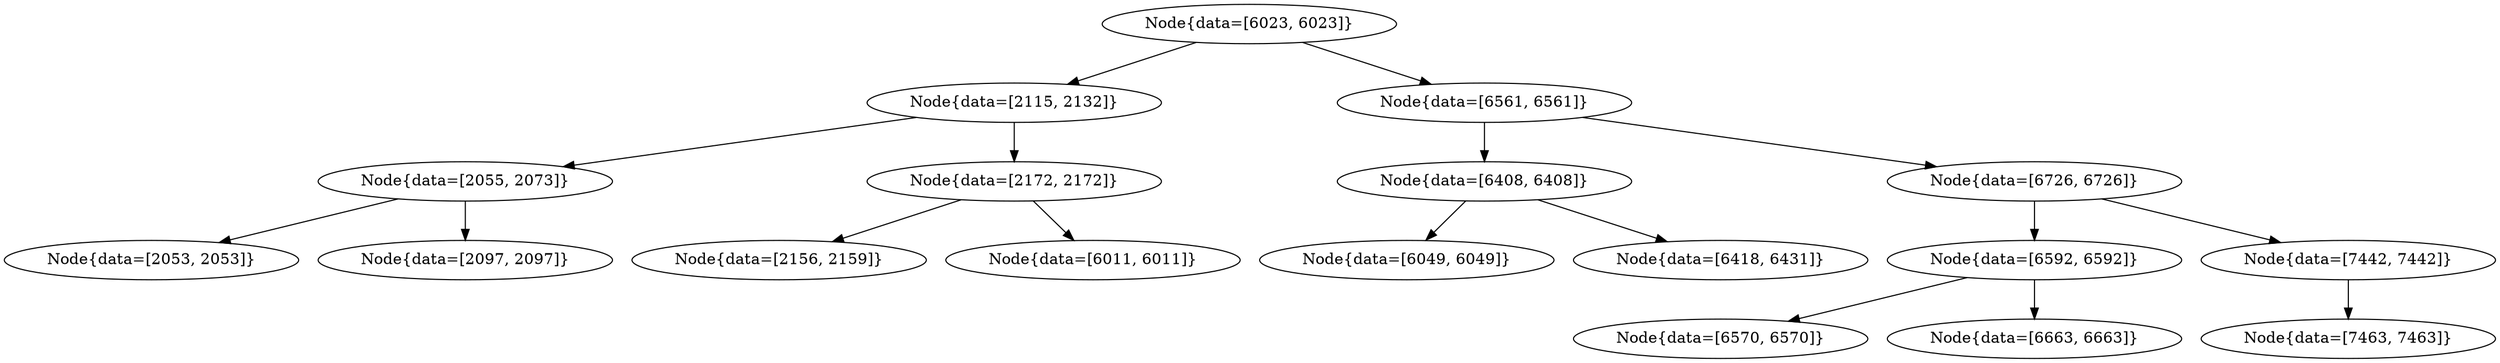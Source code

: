 digraph G{
1290258 [label="Node{data=[6023, 6023]}"]
1290258 -> 793414138
793414138 [label="Node{data=[2115, 2132]}"]
793414138 -> 2050191895
2050191895 [label="Node{data=[2055, 2073]}"]
2050191895 -> 1170460428
1170460428 [label="Node{data=[2053, 2053]}"]
2050191895 -> 1489859718
1489859718 [label="Node{data=[2097, 2097]}"]
793414138 -> 590558012
590558012 [label="Node{data=[2172, 2172]}"]
590558012 -> 1123114631
1123114631 [label="Node{data=[2156, 2159]}"]
590558012 -> 420561530
420561530 [label="Node{data=[6011, 6011]}"]
1290258 -> 717974682
717974682 [label="Node{data=[6561, 6561]}"]
717974682 -> 282787884
282787884 [label="Node{data=[6408, 6408]}"]
282787884 -> 1477861846
1477861846 [label="Node{data=[6049, 6049]}"]
282787884 -> 1267198524
1267198524 [label="Node{data=[6418, 6431]}"]
717974682 -> 987361386
987361386 [label="Node{data=[6726, 6726]}"]
987361386 -> 1925930365
1925930365 [label="Node{data=[6592, 6592]}"]
1925930365 -> 431528483
431528483 [label="Node{data=[6570, 6570]}"]
1925930365 -> 1830438178
1830438178 [label="Node{data=[6663, 6663]}"]
987361386 -> 406172235
406172235 [label="Node{data=[7442, 7442]}"]
406172235 -> 809313413
809313413 [label="Node{data=[7463, 7463]}"]
}